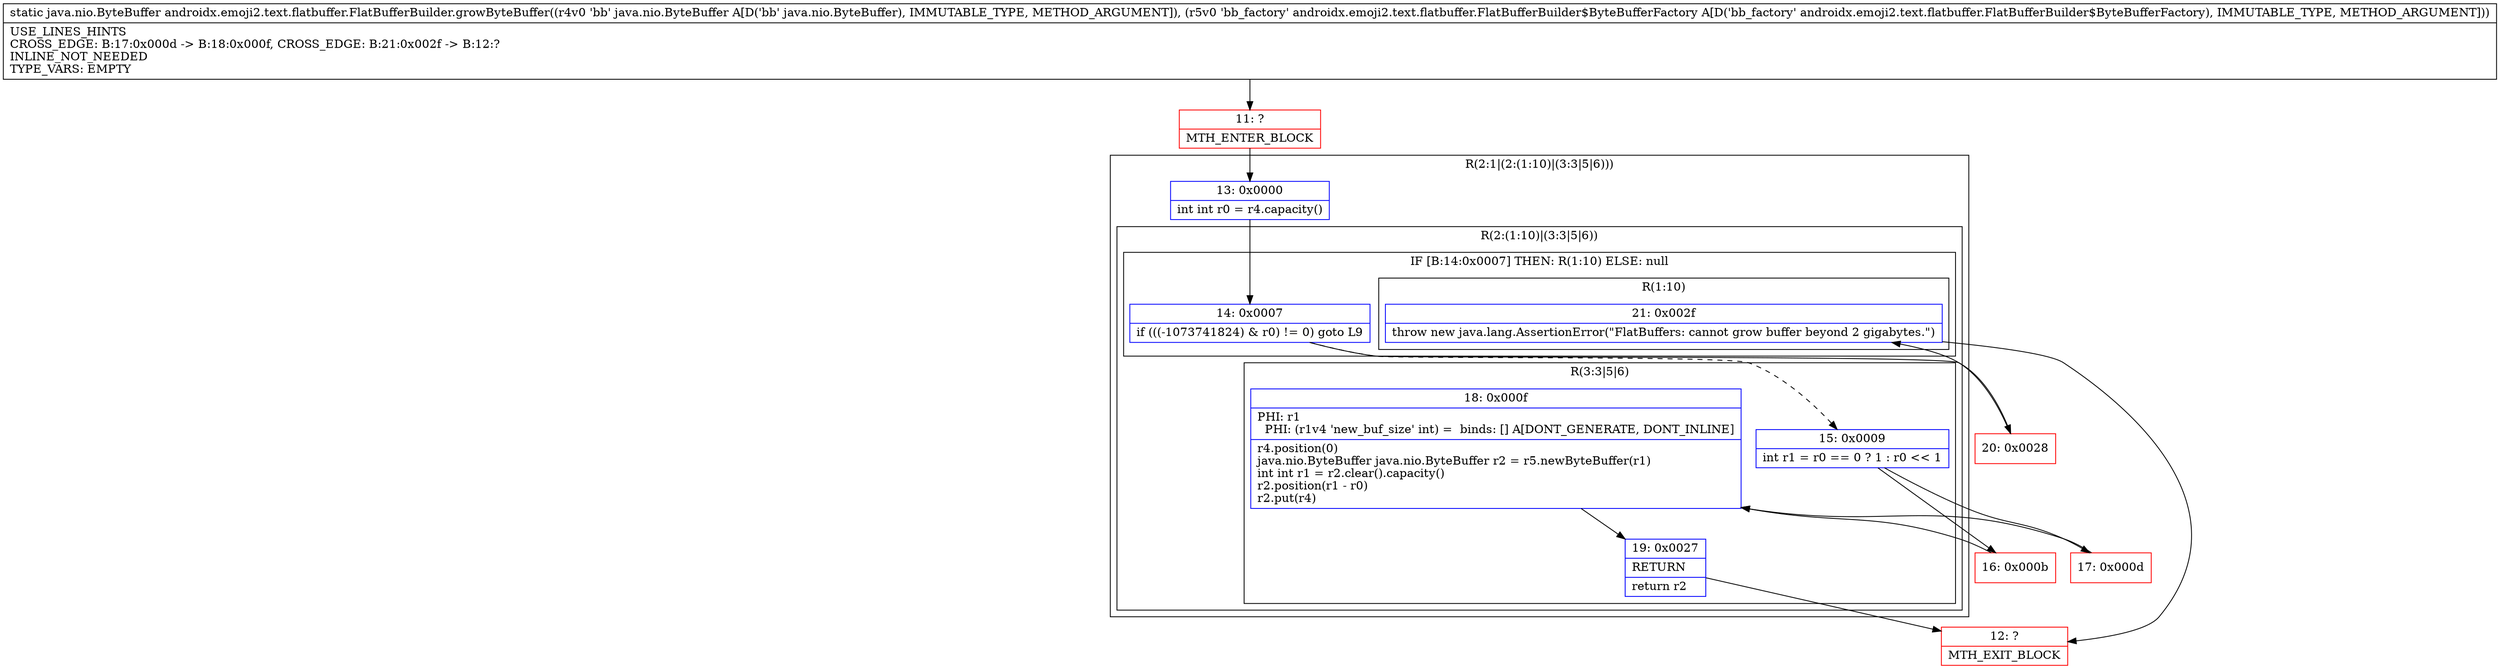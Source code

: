 digraph "CFG forandroidx.emoji2.text.flatbuffer.FlatBufferBuilder.growByteBuffer(Ljava\/nio\/ByteBuffer;Landroidx\/emoji2\/text\/flatbuffer\/FlatBufferBuilder$ByteBufferFactory;)Ljava\/nio\/ByteBuffer;" {
subgraph cluster_Region_2011629378 {
label = "R(2:1|(2:(1:10)|(3:3|5|6)))";
node [shape=record,color=blue];
Node_13 [shape=record,label="{13\:\ 0x0000|int int r0 = r4.capacity()\l}"];
subgraph cluster_Region_1589671991 {
label = "R(2:(1:10)|(3:3|5|6))";
node [shape=record,color=blue];
subgraph cluster_IfRegion_1209868708 {
label = "IF [B:14:0x0007] THEN: R(1:10) ELSE: null";
node [shape=record,color=blue];
Node_14 [shape=record,label="{14\:\ 0x0007|if (((\-1073741824) & r0) != 0) goto L9\l}"];
subgraph cluster_Region_421384074 {
label = "R(1:10)";
node [shape=record,color=blue];
Node_21 [shape=record,label="{21\:\ 0x002f|throw new java.lang.AssertionError(\"FlatBuffers: cannot grow buffer beyond 2 gigabytes.\")\l}"];
}
}
subgraph cluster_Region_1976078246 {
label = "R(3:3|5|6)";
node [shape=record,color=blue];
Node_15 [shape=record,label="{15\:\ 0x0009|int r1 = r0 == 0 ? 1 : r0 \<\< 1\l}"];
Node_18 [shape=record,label="{18\:\ 0x000f|PHI: r1 \l  PHI: (r1v4 'new_buf_size' int) =  binds: [] A[DONT_GENERATE, DONT_INLINE]\l|r4.position(0)\ljava.nio.ByteBuffer java.nio.ByteBuffer r2 = r5.newByteBuffer(r1)\lint int r1 = r2.clear().capacity()\lr2.position(r1 \- r0)\lr2.put(r4)\l}"];
Node_19 [shape=record,label="{19\:\ 0x0027|RETURN\l|return r2\l}"];
}
}
}
Node_11 [shape=record,color=red,label="{11\:\ ?|MTH_ENTER_BLOCK\l}"];
Node_16 [shape=record,color=red,label="{16\:\ 0x000b}"];
Node_12 [shape=record,color=red,label="{12\:\ ?|MTH_EXIT_BLOCK\l}"];
Node_17 [shape=record,color=red,label="{17\:\ 0x000d}"];
Node_20 [shape=record,color=red,label="{20\:\ 0x0028}"];
MethodNode[shape=record,label="{static java.nio.ByteBuffer androidx.emoji2.text.flatbuffer.FlatBufferBuilder.growByteBuffer((r4v0 'bb' java.nio.ByteBuffer A[D('bb' java.nio.ByteBuffer), IMMUTABLE_TYPE, METHOD_ARGUMENT]), (r5v0 'bb_factory' androidx.emoji2.text.flatbuffer.FlatBufferBuilder$ByteBufferFactory A[D('bb_factory' androidx.emoji2.text.flatbuffer.FlatBufferBuilder$ByteBufferFactory), IMMUTABLE_TYPE, METHOD_ARGUMENT]))  | USE_LINES_HINTS\lCROSS_EDGE: B:17:0x000d \-\> B:18:0x000f, CROSS_EDGE: B:21:0x002f \-\> B:12:?\lINLINE_NOT_NEEDED\lTYPE_VARS: EMPTY\l}"];
MethodNode -> Node_11;Node_13 -> Node_14;
Node_14 -> Node_15[style=dashed];
Node_14 -> Node_20;
Node_21 -> Node_12;
Node_15 -> Node_16;
Node_15 -> Node_17;
Node_18 -> Node_19;
Node_19 -> Node_12;
Node_11 -> Node_13;
Node_16 -> Node_18;
Node_17 -> Node_18;
Node_20 -> Node_21;
}

